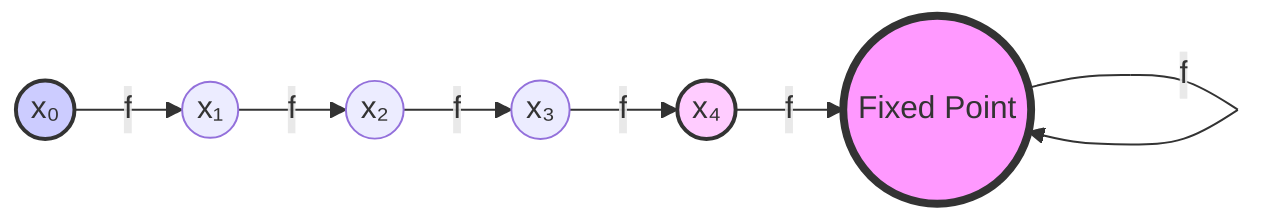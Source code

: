 graph LR
    X0((x₀)) --> |f| X1((x₁))
    X1 --> |f| X2((x₂))
    X2 --> |f| X3((x₃))
    X3 --> |f| X4((x₄))
    X4 --> |f| Xf((Fixed Point))
    Xf --> |f| Xf
    
    style Xf fill:#f9f,stroke:#333,stroke-width:4px
    style X0 fill:#ccf,stroke:#333,stroke-width:2px
    style X4 fill:#fcf,stroke:#333,stroke-width:2px